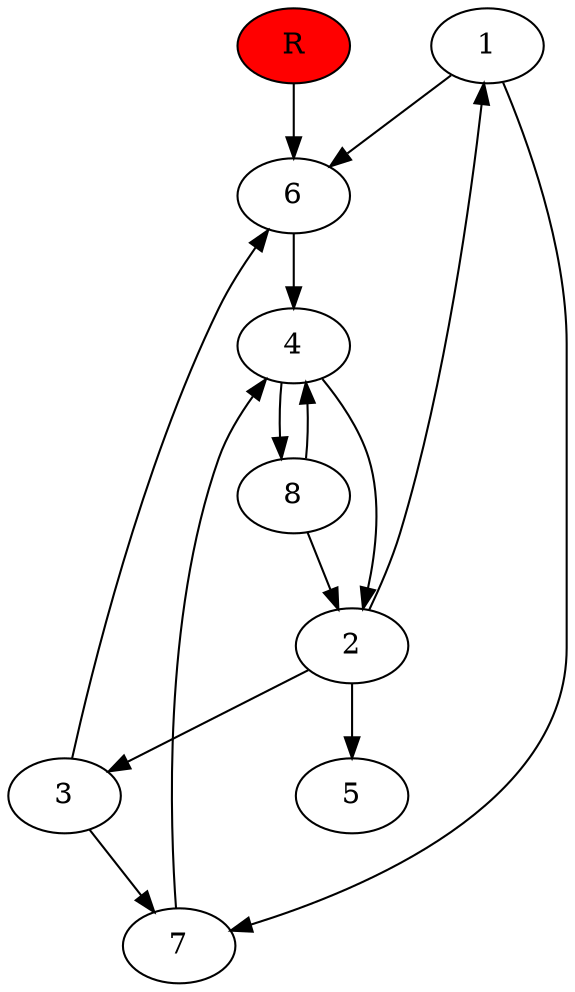 digraph prb61799 {
	1
	2
	3
	4
	5
	6
	7
	8
	R [fillcolor="#ff0000" style=filled]
	1 -> 6
	1 -> 7
	2 -> 1
	2 -> 3
	2 -> 5
	3 -> 6
	3 -> 7
	4 -> 2
	4 -> 8
	6 -> 4
	7 -> 4
	8 -> 2
	8 -> 4
	R -> 6
}
